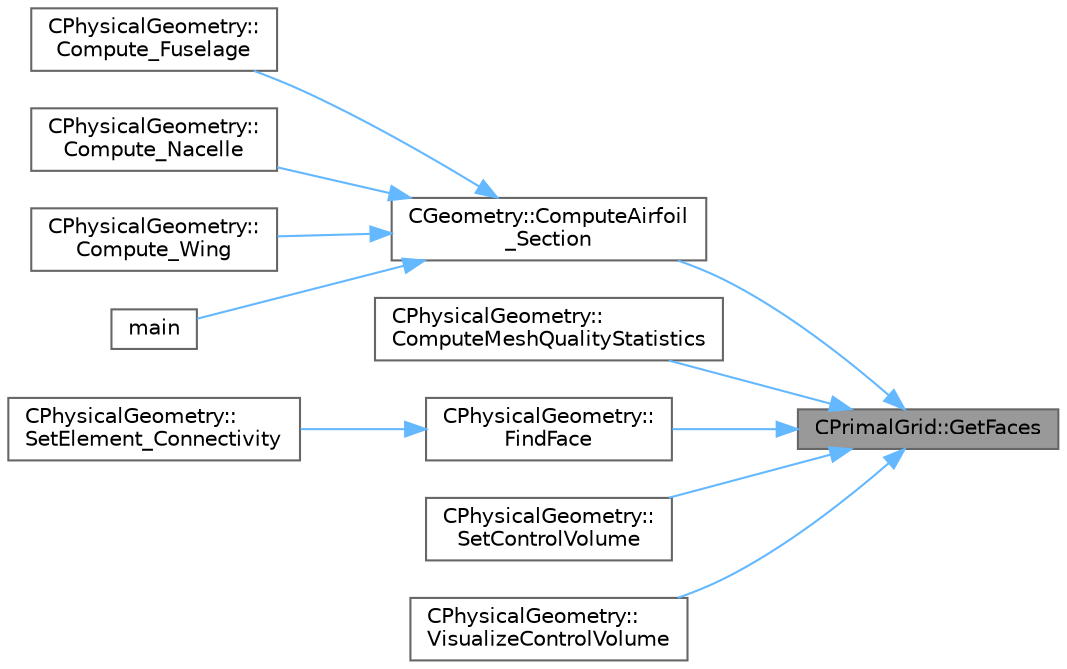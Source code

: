 digraph "CPrimalGrid::GetFaces"
{
 // LATEX_PDF_SIZE
  bgcolor="transparent";
  edge [fontname=Helvetica,fontsize=10,labelfontname=Helvetica,labelfontsize=10];
  node [fontname=Helvetica,fontsize=10,shape=box,height=0.2,width=0.4];
  rankdir="RL";
  Node1 [id="Node000001",label="CPrimalGrid::GetFaces",height=0.2,width=0.4,color="gray40", fillcolor="grey60", style="filled", fontcolor="black",tooltip="Get nodes contained in a face."];
  Node1 -> Node2 [id="edge1_Node000001_Node000002",dir="back",color="steelblue1",style="solid",tooltip=" "];
  Node2 [id="Node000002",label="CGeometry::ComputeAirfoil\l_Section",height=0.2,width=0.4,color="grey40", fillcolor="white", style="filled",URL="$classCGeometry.html#a89153b5d029a8e95b8e1546605e3a001",tooltip="A virtual member."];
  Node2 -> Node3 [id="edge2_Node000002_Node000003",dir="back",color="steelblue1",style="solid",tooltip=" "];
  Node3 [id="Node000003",label="CPhysicalGeometry::\lCompute_Fuselage",height=0.2,width=0.4,color="grey40", fillcolor="white", style="filled",URL="$classCPhysicalGeometry.html#a4f0167afbef6c7a7a57bbe03836bb272",tooltip="Evaluate geometrical parameters of a wing."];
  Node2 -> Node4 [id="edge3_Node000002_Node000004",dir="back",color="steelblue1",style="solid",tooltip=" "];
  Node4 [id="Node000004",label="CPhysicalGeometry::\lCompute_Nacelle",height=0.2,width=0.4,color="grey40", fillcolor="white", style="filled",URL="$classCPhysicalGeometry.html#a69b97925c1895172c5f3eb05fc14685b",tooltip="Evaluate geometrical parameters of a wing."];
  Node2 -> Node5 [id="edge4_Node000002_Node000005",dir="back",color="steelblue1",style="solid",tooltip=" "];
  Node5 [id="Node000005",label="CPhysicalGeometry::\lCompute_Wing",height=0.2,width=0.4,color="grey40", fillcolor="white", style="filled",URL="$classCPhysicalGeometry.html#a418d3f859009db11d95286e8d1968ef1",tooltip="Evaluate geometrical parameters of a wing."];
  Node2 -> Node6 [id="edge5_Node000002_Node000006",dir="back",color="steelblue1",style="solid",tooltip=" "];
  Node6 [id="Node000006",label="main",height=0.2,width=0.4,color="grey40", fillcolor="white", style="filled",URL="$SU2__GEO_8cpp.html#a0ddf1224851353fc92bfbff6f499fa97",tooltip=" "];
  Node1 -> Node7 [id="edge6_Node000001_Node000007",dir="back",color="steelblue1",style="solid",tooltip=" "];
  Node7 [id="Node000007",label="CPhysicalGeometry::\lComputeMeshQualityStatistics",height=0.2,width=0.4,color="grey40", fillcolor="white", style="filled",URL="$classCPhysicalGeometry.html#a7cb41549dc077f561b34e1595847a3c0",tooltip="Compute 3 grid quality metrics: orthogonality angle, dual cell aspect ratio, and dual cell volume rat..."];
  Node1 -> Node8 [id="edge7_Node000001_Node000008",dir="back",color="steelblue1",style="solid",tooltip=" "];
  Node8 [id="Node000008",label="CPhysicalGeometry::\lFindFace",height=0.2,width=0.4,color="grey40", fillcolor="white", style="filled",URL="$classCPhysicalGeometry.html#a3fbeb35875c64e226e3b3086a2e546c2",tooltip="Find repeated nodes between two elements to identify the common face."];
  Node8 -> Node9 [id="edge8_Node000008_Node000009",dir="back",color="steelblue1",style="solid",tooltip=" "];
  Node9 [id="Node000009",label="CPhysicalGeometry::\lSetElement_Connectivity",height=0.2,width=0.4,color="grey40", fillcolor="white", style="filled",URL="$classCPhysicalGeometry.html#a61a681297c7b37d94f6a6b6d0d6d2745",tooltip="Set elements which surround an element."];
  Node1 -> Node10 [id="edge9_Node000001_Node000010",dir="back",color="steelblue1",style="solid",tooltip=" "];
  Node10 [id="Node000010",label="CPhysicalGeometry::\lSetControlVolume",height=0.2,width=0.4,color="grey40", fillcolor="white", style="filled",URL="$classCPhysicalGeometry.html#a0111aae7c2041c5c58b183bd337cdee6",tooltip="Set the edge structure of the control volume."];
  Node1 -> Node11 [id="edge10_Node000001_Node000011",dir="back",color="steelblue1",style="solid",tooltip=" "];
  Node11 [id="Node000011",label="CPhysicalGeometry::\lVisualizeControlVolume",height=0.2,width=0.4,color="grey40", fillcolor="white", style="filled",URL="$classCPhysicalGeometry.html#a70c5b970b1349724f4d7d6e229058926",tooltip="Visualize the structure of the control volume(s)."];
}
